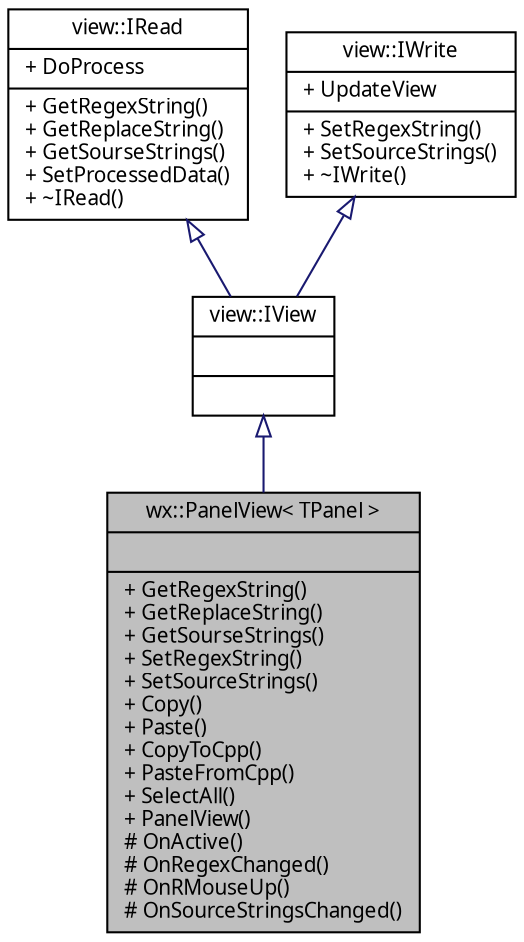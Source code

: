 digraph "wx::PanelView&lt; TPanel &gt;"
{
 // INTERACTIVE_SVG=YES
  edge [fontname="Verdana",fontsize="10",labelfontname="Verdana",labelfontsize="10"];
  node [fontname="Verdana",fontsize="10",shape=record];
  Node1 [label="{wx::PanelView\< TPanel \>\n||+ GetRegexString()\l+ GetReplaceString()\l+ GetSourseStrings()\l+ SetRegexString()\l+ SetSourceStrings()\l+ Copy()\l+ Paste()\l+ CopyToCpp()\l+ PasteFromCpp()\l+ SelectAll()\l+ PanelView()\l# OnActive()\l# OnRegexChanged()\l# OnRMouseUp()\l# OnSourceStringsChanged()\l}",height=0.2,width=0.4,color="black", fillcolor="grey75", style="filled", fontcolor="black"];
  Node2 -> Node1 [dir="back",color="midnightblue",fontsize="10",style="solid",arrowtail="onormal",fontname="Verdana"];
  Node2 [label="{view::IView\n||}",height=0.2,width=0.4,color="black", fillcolor="white", style="filled",URL="$classview_1_1_i_view.html",tooltip="Класс входит в Проект RegexTester   Интерфейсный класс представления. "];
  Node3 -> Node2 [dir="back",color="midnightblue",fontsize="10",style="solid",arrowtail="onormal",fontname="Verdana"];
  Node3 [label="{view::IRead\n|+ DoProcess\l|+ GetRegexString()\l+ GetReplaceString()\l+ GetSourseStrings()\l+ SetProcessedData()\l+ ~IRead()\l}",height=0.2,width=0.4,color="black", fillcolor="white", style="filled",URL="$classview_1_1_i_read.html",tooltip="Класс входит в Проект RegexTester   Интерфейс для чтения введенных данным из объекта представления..."];
  Node4 -> Node2 [dir="back",color="midnightblue",fontsize="10",style="solid",arrowtail="onormal",fontname="Verdana"];
  Node4 [label="{view::IWrite\n|+ UpdateView\l|+ SetRegexString()\l+ SetSourceStrings()\l+ ~IWrite()\l}",height=0.2,width=0.4,color="black", fillcolor="white", style="filled",URL="$classview_1_1_i_write.html",tooltip="Класс входит в Проект RegexTester   Интерфейс для записи данных модели в объект представления. "];
}
